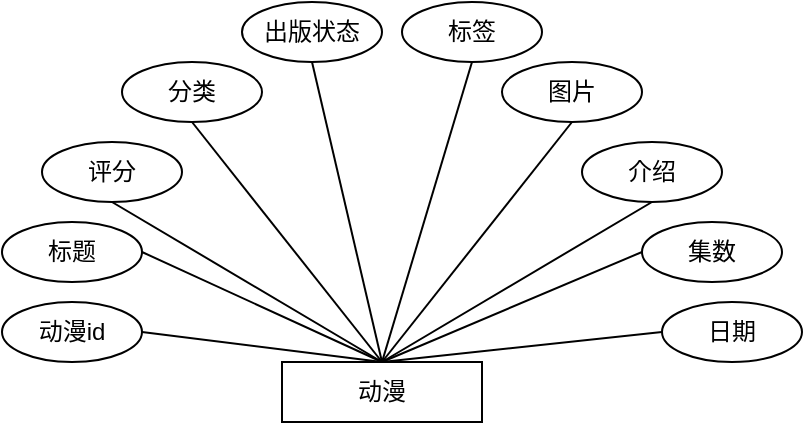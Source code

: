 <mxfile version="17.1.1" type="github" pages="6">
  <diagram id="RtVbiJwxfraDKLLxRP3C" name="动漫">
    <mxGraphModel dx="545" dy="417" grid="1" gridSize="10" guides="1" tooltips="1" connect="1" arrows="1" fold="1" page="1" pageScale="1" pageWidth="850" pageHeight="1100" math="0" shadow="0">
      <root>
        <mxCell id="0" />
        <mxCell id="1" parent="0" />
        <mxCell id="TsMXioSZW6GcAir_vo3O-26" style="edgeStyle=none;shape=connector;rounded=0;orthogonalLoop=1;jettySize=auto;html=1;exitX=0.5;exitY=1;exitDx=0;exitDy=0;labelBackgroundColor=default;fontFamily=Helvetica;fontSize=11;fontColor=default;endArrow=none;endFill=0;strokeColor=default;entryX=0.5;entryY=0;entryDx=0;entryDy=0;" edge="1" parent="1" source="TsMXioSZW6GcAir_vo3O-2" target="TsMXioSZW6GcAir_vo3O-1">
          <mxGeometry relative="1" as="geometry">
            <mxPoint x="320" y="320" as="targetPoint" />
          </mxGeometry>
        </mxCell>
        <mxCell id="TsMXioSZW6GcAir_vo3O-2" value="分类" style="ellipse;whiteSpace=wrap;html=1;" vertex="1" parent="1">
          <mxGeometry x="180" y="170" width="70" height="30" as="geometry" />
        </mxCell>
        <mxCell id="TsMXioSZW6GcAir_vo3O-28" style="edgeStyle=none;shape=connector;rounded=0;orthogonalLoop=1;jettySize=auto;html=1;exitX=1;exitY=0.5;exitDx=0;exitDy=0;labelBackgroundColor=default;fontFamily=Helvetica;fontSize=11;fontColor=default;endArrow=none;endFill=0;strokeColor=default;entryX=0.5;entryY=0;entryDx=0;entryDy=0;" edge="1" parent="1" source="TsMXioSZW6GcAir_vo3O-3" target="TsMXioSZW6GcAir_vo3O-1">
          <mxGeometry relative="1" as="geometry">
            <mxPoint x="330" y="310" as="targetPoint" />
          </mxGeometry>
        </mxCell>
        <mxCell id="TsMXioSZW6GcAir_vo3O-3" value="标题" style="ellipse;whiteSpace=wrap;html=1;" vertex="1" parent="1">
          <mxGeometry x="120" y="250" width="70" height="30" as="geometry" />
        </mxCell>
        <mxCell id="TsMXioSZW6GcAir_vo3O-5" value="动漫id" style="ellipse;whiteSpace=wrap;html=1;" vertex="1" parent="1">
          <mxGeometry x="120" y="290" width="70" height="30" as="geometry" />
        </mxCell>
        <mxCell id="TsMXioSZW6GcAir_vo3O-19" style="rounded=0;orthogonalLoop=1;jettySize=auto;html=1;exitX=0.5;exitY=1;exitDx=0;exitDy=0;entryX=0.5;entryY=0;entryDx=0;entryDy=0;endArrow=none;endFill=0;" edge="1" parent="1" source="TsMXioSZW6GcAir_vo3O-6" target="TsMXioSZW6GcAir_vo3O-1">
          <mxGeometry relative="1" as="geometry" />
        </mxCell>
        <mxCell id="TsMXioSZW6GcAir_vo3O-6" value="出版状态" style="ellipse;whiteSpace=wrap;html=1;" vertex="1" parent="1">
          <mxGeometry x="240" y="140" width="70" height="30" as="geometry" />
        </mxCell>
        <mxCell id="TsMXioSZW6GcAir_vo3O-27" style="edgeStyle=none;shape=connector;rounded=0;orthogonalLoop=1;jettySize=auto;html=1;exitX=0.5;exitY=1;exitDx=0;exitDy=0;entryX=0.5;entryY=0;entryDx=0;entryDy=0;labelBackgroundColor=default;fontFamily=Helvetica;fontSize=11;fontColor=default;endArrow=none;endFill=0;strokeColor=default;" edge="1" parent="1" source="TsMXioSZW6GcAir_vo3O-7" target="TsMXioSZW6GcAir_vo3O-1">
          <mxGeometry relative="1" as="geometry" />
        </mxCell>
        <mxCell id="TsMXioSZW6GcAir_vo3O-7" value="评分" style="ellipse;whiteSpace=wrap;html=1;" vertex="1" parent="1">
          <mxGeometry x="140" y="210" width="70" height="30" as="geometry" />
        </mxCell>
        <mxCell id="TsMXioSZW6GcAir_vo3O-24" style="edgeStyle=none;shape=connector;rounded=0;orthogonalLoop=1;jettySize=auto;html=1;exitX=0;exitY=0.5;exitDx=0;exitDy=0;entryX=0.5;entryY=0;entryDx=0;entryDy=0;labelBackgroundColor=default;fontFamily=Helvetica;fontSize=11;fontColor=default;endArrow=none;endFill=0;strokeColor=default;" edge="1" parent="1" source="TsMXioSZW6GcAir_vo3O-9" target="TsMXioSZW6GcAir_vo3O-1">
          <mxGeometry relative="1" as="geometry" />
        </mxCell>
        <mxCell id="TsMXioSZW6GcAir_vo3O-9" value="集数" style="ellipse;whiteSpace=wrap;html=1;" vertex="1" parent="1">
          <mxGeometry x="440" y="250" width="70" height="30" as="geometry" />
        </mxCell>
        <mxCell id="TsMXioSZW6GcAir_vo3O-22" style="edgeStyle=none;shape=connector;rounded=0;orthogonalLoop=1;jettySize=auto;html=1;exitX=0.5;exitY=1;exitDx=0;exitDy=0;labelBackgroundColor=default;fontFamily=Helvetica;fontSize=11;fontColor=default;endArrow=none;endFill=0;strokeColor=default;entryX=0.5;entryY=0;entryDx=0;entryDy=0;" edge="1" parent="1" source="TsMXioSZW6GcAir_vo3O-10" target="TsMXioSZW6GcAir_vo3O-1">
          <mxGeometry relative="1" as="geometry">
            <mxPoint x="330" y="280" as="targetPoint" />
          </mxGeometry>
        </mxCell>
        <mxCell id="TsMXioSZW6GcAir_vo3O-10" value="介绍" style="ellipse;whiteSpace=wrap;html=1;" vertex="1" parent="1">
          <mxGeometry x="410" y="210" width="70" height="30" as="geometry" />
        </mxCell>
        <mxCell id="TsMXioSZW6GcAir_vo3O-25" style="edgeStyle=none;shape=connector;rounded=0;orthogonalLoop=1;jettySize=auto;html=1;exitX=0;exitY=0.5;exitDx=0;exitDy=0;labelBackgroundColor=default;fontFamily=Helvetica;fontSize=11;fontColor=default;endArrow=none;endFill=0;strokeColor=default;entryX=0.5;entryY=0;entryDx=0;entryDy=0;" edge="1" parent="1" source="TsMXioSZW6GcAir_vo3O-11" target="TsMXioSZW6GcAir_vo3O-1">
          <mxGeometry relative="1" as="geometry">
            <mxPoint x="330" y="280" as="targetPoint" />
          </mxGeometry>
        </mxCell>
        <mxCell id="TsMXioSZW6GcAir_vo3O-11" value="日期" style="ellipse;whiteSpace=wrap;html=1;" vertex="1" parent="1">
          <mxGeometry x="450" y="290" width="70" height="30" as="geometry" />
        </mxCell>
        <mxCell id="TsMXioSZW6GcAir_vo3O-20" style="edgeStyle=none;shape=connector;rounded=0;orthogonalLoop=1;jettySize=auto;html=1;exitX=0.5;exitY=1;exitDx=0;exitDy=0;entryX=0.5;entryY=0;entryDx=0;entryDy=0;labelBackgroundColor=default;fontFamily=Helvetica;fontSize=11;fontColor=default;endArrow=none;endFill=0;strokeColor=default;" edge="1" parent="1" source="TsMXioSZW6GcAir_vo3O-12" target="TsMXioSZW6GcAir_vo3O-1">
          <mxGeometry relative="1" as="geometry" />
        </mxCell>
        <mxCell id="TsMXioSZW6GcAir_vo3O-12" value="标签" style="ellipse;whiteSpace=wrap;html=1;" vertex="1" parent="1">
          <mxGeometry x="320" y="140" width="70" height="30" as="geometry" />
        </mxCell>
        <mxCell id="TsMXioSZW6GcAir_vo3O-21" style="edgeStyle=none;shape=connector;rounded=0;orthogonalLoop=1;jettySize=auto;html=1;exitX=0.5;exitY=1;exitDx=0;exitDy=0;labelBackgroundColor=default;fontFamily=Helvetica;fontSize=11;fontColor=default;endArrow=none;endFill=0;strokeColor=default;entryX=0.5;entryY=0;entryDx=0;entryDy=0;" edge="1" parent="1" source="TsMXioSZW6GcAir_vo3O-15" target="TsMXioSZW6GcAir_vo3O-1">
          <mxGeometry relative="1" as="geometry">
            <mxPoint x="330" y="280" as="targetPoint" />
            <Array as="points" />
          </mxGeometry>
        </mxCell>
        <mxCell id="TsMXioSZW6GcAir_vo3O-15" value="图片" style="ellipse;whiteSpace=wrap;html=1;" vertex="1" parent="1">
          <mxGeometry x="370" y="170" width="70" height="30" as="geometry" />
        </mxCell>
        <mxCell id="TsMXioSZW6GcAir_vo3O-1" value="动漫" style="rounded=0;whiteSpace=wrap;html=1;" vertex="1" parent="1">
          <mxGeometry x="260" y="320" width="100" height="30" as="geometry" />
        </mxCell>
        <mxCell id="TsMXioSZW6GcAir_vo3O-31" value="" style="edgeStyle=none;shape=connector;rounded=0;orthogonalLoop=1;jettySize=auto;html=1;exitX=1;exitY=0.5;exitDx=0;exitDy=0;labelBackgroundColor=default;fontFamily=Helvetica;fontSize=11;fontColor=default;endArrow=none;endFill=0;strokeColor=default;entryX=0.5;entryY=0;entryDx=0;entryDy=0;" edge="1" parent="1" source="TsMXioSZW6GcAir_vo3O-5" target="TsMXioSZW6GcAir_vo3O-1">
          <mxGeometry relative="1" as="geometry">
            <mxPoint x="330" y="310" as="targetPoint" />
            <mxPoint x="170" y="255" as="sourcePoint" />
          </mxGeometry>
        </mxCell>
      </root>
    </mxGraphModel>
  </diagram>
  <diagram id="gP4oaR0fDQ6i805HvMjp" name="用户">
    <mxGraphModel dx="545" dy="417" grid="1" gridSize="10" guides="1" tooltips="1" connect="1" arrows="1" fold="1" page="1" pageScale="1" pageWidth="850" pageHeight="1100" math="0" shadow="0">
      <root>
        <mxCell id="Y8x0huz02O-NLJj5YL9E-0" />
        <mxCell id="Y8x0huz02O-NLJj5YL9E-1" parent="Y8x0huz02O-NLJj5YL9E-0" />
        <mxCell id="ryJ4MdPbTmHFTYvRWPgL-0" style="edgeStyle=none;shape=connector;rounded=0;orthogonalLoop=1;jettySize=auto;html=1;exitX=0.5;exitY=1;exitDx=0;exitDy=0;labelBackgroundColor=default;fontFamily=Helvetica;fontSize=11;fontColor=default;endArrow=none;endFill=0;strokeColor=default;entryX=0.5;entryY=0;entryDx=0;entryDy=0;" edge="1" parent="Y8x0huz02O-NLJj5YL9E-1" source="ryJ4MdPbTmHFTYvRWPgL-1" target="ryJ4MdPbTmHFTYvRWPgL-19">
          <mxGeometry relative="1" as="geometry">
            <mxPoint x="320" y="320" as="targetPoint" />
          </mxGeometry>
        </mxCell>
        <mxCell id="ryJ4MdPbTmHFTYvRWPgL-1" value="昵称" style="ellipse;whiteSpace=wrap;html=1;" vertex="1" parent="Y8x0huz02O-NLJj5YL9E-1">
          <mxGeometry x="170" y="170" width="70" height="30" as="geometry" />
        </mxCell>
        <mxCell id="ryJ4MdPbTmHFTYvRWPgL-2" style="edgeStyle=none;shape=connector;rounded=0;orthogonalLoop=1;jettySize=auto;html=1;exitX=1;exitY=0.5;exitDx=0;exitDy=0;labelBackgroundColor=default;fontFamily=Helvetica;fontSize=11;fontColor=default;endArrow=none;endFill=0;strokeColor=default;entryX=0.5;entryY=0;entryDx=0;entryDy=0;" edge="1" parent="Y8x0huz02O-NLJj5YL9E-1" source="ryJ4MdPbTmHFTYvRWPgL-3" target="ryJ4MdPbTmHFTYvRWPgL-19">
          <mxGeometry relative="1" as="geometry">
            <mxPoint x="330" y="310" as="targetPoint" />
          </mxGeometry>
        </mxCell>
        <mxCell id="ryJ4MdPbTmHFTYvRWPgL-3" value="用户名" style="ellipse;whiteSpace=wrap;html=1;" vertex="1" parent="Y8x0huz02O-NLJj5YL9E-1">
          <mxGeometry x="120" y="250" width="70" height="30" as="geometry" />
        </mxCell>
        <mxCell id="ryJ4MdPbTmHFTYvRWPgL-4" value="用户id" style="ellipse;whiteSpace=wrap;html=1;" vertex="1" parent="Y8x0huz02O-NLJj5YL9E-1">
          <mxGeometry x="120" y="290" width="70" height="30" as="geometry" />
        </mxCell>
        <mxCell id="ryJ4MdPbTmHFTYvRWPgL-5" style="rounded=0;orthogonalLoop=1;jettySize=auto;html=1;exitX=0.5;exitY=1;exitDx=0;exitDy=0;entryX=0.5;entryY=0;entryDx=0;entryDy=0;endArrow=none;endFill=0;" edge="1" parent="Y8x0huz02O-NLJj5YL9E-1" source="ryJ4MdPbTmHFTYvRWPgL-6" target="ryJ4MdPbTmHFTYvRWPgL-19">
          <mxGeometry relative="1" as="geometry" />
        </mxCell>
        <mxCell id="ryJ4MdPbTmHFTYvRWPgL-6" value="手机号码" style="ellipse;whiteSpace=wrap;html=1;" vertex="1" parent="Y8x0huz02O-NLJj5YL9E-1">
          <mxGeometry x="205" y="130" width="70" height="30" as="geometry" />
        </mxCell>
        <mxCell id="ryJ4MdPbTmHFTYvRWPgL-7" style="edgeStyle=none;shape=connector;rounded=0;orthogonalLoop=1;jettySize=auto;html=1;exitX=0.5;exitY=1;exitDx=0;exitDy=0;entryX=0.5;entryY=0;entryDx=0;entryDy=0;labelBackgroundColor=default;fontFamily=Helvetica;fontSize=11;fontColor=default;endArrow=none;endFill=0;strokeColor=default;" edge="1" parent="Y8x0huz02O-NLJj5YL9E-1" source="ryJ4MdPbTmHFTYvRWPgL-8" target="ryJ4MdPbTmHFTYvRWPgL-19">
          <mxGeometry relative="1" as="geometry" />
        </mxCell>
        <mxCell id="ryJ4MdPbTmHFTYvRWPgL-8" value="密码" style="ellipse;whiteSpace=wrap;html=1;" vertex="1" parent="Y8x0huz02O-NLJj5YL9E-1">
          <mxGeometry x="140" y="210" width="70" height="30" as="geometry" />
        </mxCell>
        <mxCell id="ryJ4MdPbTmHFTYvRWPgL-9" style="edgeStyle=none;shape=connector;rounded=0;orthogonalLoop=1;jettySize=auto;html=1;exitX=0;exitY=0.5;exitDx=0;exitDy=0;entryX=0.5;entryY=0;entryDx=0;entryDy=0;labelBackgroundColor=default;fontFamily=Helvetica;fontSize=11;fontColor=default;endArrow=none;endFill=0;strokeColor=default;" edge="1" parent="Y8x0huz02O-NLJj5YL9E-1" source="ryJ4MdPbTmHFTYvRWPgL-10" target="ryJ4MdPbTmHFTYvRWPgL-19">
          <mxGeometry relative="1" as="geometry" />
        </mxCell>
        <mxCell id="ryJ4MdPbTmHFTYvRWPgL-10" value="权限" style="ellipse;whiteSpace=wrap;html=1;" vertex="1" parent="Y8x0huz02O-NLJj5YL9E-1">
          <mxGeometry x="440" y="250" width="70" height="30" as="geometry" />
        </mxCell>
        <mxCell id="ryJ4MdPbTmHFTYvRWPgL-11" style="edgeStyle=none;shape=connector;rounded=0;orthogonalLoop=1;jettySize=auto;html=1;exitX=0.5;exitY=1;exitDx=0;exitDy=0;labelBackgroundColor=default;fontFamily=Helvetica;fontSize=11;fontColor=default;endArrow=none;endFill=0;strokeColor=default;entryX=0.5;entryY=0;entryDx=0;entryDy=0;" edge="1" parent="Y8x0huz02O-NLJj5YL9E-1" source="ryJ4MdPbTmHFTYvRWPgL-12" target="ryJ4MdPbTmHFTYvRWPgL-19">
          <mxGeometry relative="1" as="geometry">
            <mxPoint x="330" y="280" as="targetPoint" />
          </mxGeometry>
        </mxCell>
        <mxCell id="ryJ4MdPbTmHFTYvRWPgL-12" value="性别" style="ellipse;whiteSpace=wrap;html=1;" vertex="1" parent="Y8x0huz02O-NLJj5YL9E-1">
          <mxGeometry x="410" y="210" width="70" height="30" as="geometry" />
        </mxCell>
        <mxCell id="ryJ4MdPbTmHFTYvRWPgL-13" style="edgeStyle=none;shape=connector;rounded=0;orthogonalLoop=1;jettySize=auto;html=1;exitX=0;exitY=0.5;exitDx=0;exitDy=0;labelBackgroundColor=default;fontFamily=Helvetica;fontSize=11;fontColor=default;endArrow=none;endFill=0;strokeColor=default;entryX=0.5;entryY=0;entryDx=0;entryDy=0;" edge="1" parent="Y8x0huz02O-NLJj5YL9E-1" source="ryJ4MdPbTmHFTYvRWPgL-14" target="ryJ4MdPbTmHFTYvRWPgL-19">
          <mxGeometry relative="1" as="geometry">
            <mxPoint x="330" y="280" as="targetPoint" />
          </mxGeometry>
        </mxCell>
        <mxCell id="ryJ4MdPbTmHFTYvRWPgL-14" value="注册日期" style="ellipse;whiteSpace=wrap;html=1;" vertex="1" parent="Y8x0huz02O-NLJj5YL9E-1">
          <mxGeometry x="450" y="290" width="70" height="30" as="geometry" />
        </mxCell>
        <mxCell id="ryJ4MdPbTmHFTYvRWPgL-15" style="edgeStyle=none;shape=connector;rounded=0;orthogonalLoop=1;jettySize=auto;html=1;exitX=0.5;exitY=1;exitDx=0;exitDy=0;entryX=0.5;entryY=0;entryDx=0;entryDy=0;labelBackgroundColor=default;fontFamily=Helvetica;fontSize=11;fontColor=default;endArrow=none;endFill=0;strokeColor=default;" edge="1" parent="Y8x0huz02O-NLJj5YL9E-1" source="ryJ4MdPbTmHFTYvRWPgL-16" target="ryJ4MdPbTmHFTYvRWPgL-19">
          <mxGeometry relative="1" as="geometry" />
        </mxCell>
        <mxCell id="ryJ4MdPbTmHFTYvRWPgL-16" value="出生日期" style="ellipse;whiteSpace=wrap;html=1;" vertex="1" parent="Y8x0huz02O-NLJj5YL9E-1">
          <mxGeometry x="345" y="130" width="70" height="30" as="geometry" />
        </mxCell>
        <mxCell id="ryJ4MdPbTmHFTYvRWPgL-17" style="edgeStyle=none;shape=connector;rounded=0;orthogonalLoop=1;jettySize=auto;html=1;exitX=0.5;exitY=1;exitDx=0;exitDy=0;labelBackgroundColor=default;fontFamily=Helvetica;fontSize=11;fontColor=default;endArrow=none;endFill=0;strokeColor=default;entryX=0.5;entryY=0;entryDx=0;entryDy=0;" edge="1" parent="Y8x0huz02O-NLJj5YL9E-1" source="ryJ4MdPbTmHFTYvRWPgL-18" target="ryJ4MdPbTmHFTYvRWPgL-19">
          <mxGeometry relative="1" as="geometry">
            <mxPoint x="330" y="280" as="targetPoint" />
            <Array as="points" />
          </mxGeometry>
        </mxCell>
        <mxCell id="ryJ4MdPbTmHFTYvRWPgL-18" value="介绍" style="ellipse;whiteSpace=wrap;html=1;" vertex="1" parent="Y8x0huz02O-NLJj5YL9E-1">
          <mxGeometry x="390" y="170" width="70" height="30" as="geometry" />
        </mxCell>
        <mxCell id="ryJ4MdPbTmHFTYvRWPgL-19" value="用户" style="rounded=0;whiteSpace=wrap;html=1;" vertex="1" parent="Y8x0huz02O-NLJj5YL9E-1">
          <mxGeometry x="260" y="320" width="100" height="30" as="geometry" />
        </mxCell>
        <mxCell id="ryJ4MdPbTmHFTYvRWPgL-20" value="" style="edgeStyle=none;shape=connector;rounded=0;orthogonalLoop=1;jettySize=auto;html=1;exitX=1;exitY=0.5;exitDx=0;exitDy=0;labelBackgroundColor=default;fontFamily=Helvetica;fontSize=11;fontColor=default;endArrow=none;endFill=0;strokeColor=default;entryX=0.5;entryY=0;entryDx=0;entryDy=0;" edge="1" parent="Y8x0huz02O-NLJj5YL9E-1" source="ryJ4MdPbTmHFTYvRWPgL-4" target="ryJ4MdPbTmHFTYvRWPgL-19">
          <mxGeometry relative="1" as="geometry">
            <mxPoint x="330" y="310" as="targetPoint" />
            <mxPoint x="170" y="255" as="sourcePoint" />
          </mxGeometry>
        </mxCell>
        <mxCell id="ryJ4MdPbTmHFTYvRWPgL-22" style="edgeStyle=none;shape=connector;rounded=0;orthogonalLoop=1;jettySize=auto;html=1;exitX=0.5;exitY=1;exitDx=0;exitDy=0;entryX=0.5;entryY=0;entryDx=0;entryDy=0;labelBackgroundColor=default;fontFamily=Helvetica;fontSize=11;fontColor=default;endArrow=none;endFill=0;strokeColor=default;" edge="1" parent="Y8x0huz02O-NLJj5YL9E-1" source="ryJ4MdPbTmHFTYvRWPgL-21" target="ryJ4MdPbTmHFTYvRWPgL-19">
          <mxGeometry relative="1" as="geometry" />
        </mxCell>
        <mxCell id="ryJ4MdPbTmHFTYvRWPgL-21" value="头像" style="ellipse;whiteSpace=wrap;html=1;" vertex="1" parent="Y8x0huz02O-NLJj5YL9E-1">
          <mxGeometry x="275" y="110" width="70" height="30" as="geometry" />
        </mxCell>
      </root>
    </mxGraphModel>
  </diagram>
  <diagram id="OWzv1JHO6eDKrAHMJIfD" name="评论">
    <mxGraphModel dx="545" dy="417" grid="1" gridSize="10" guides="1" tooltips="1" connect="1" arrows="1" fold="1" page="1" pageScale="1" pageWidth="850" pageHeight="1100" math="0" shadow="0">
      <root>
        <mxCell id="SLYMrDssIBiIdeksEhnC-0" />
        <mxCell id="SLYMrDssIBiIdeksEhnC-1" parent="SLYMrDssIBiIdeksEhnC-0" />
        <mxCell id="SLYMrDssIBiIdeksEhnC-7" value="评论id" style="ellipse;whiteSpace=wrap;html=1;" vertex="1" parent="SLYMrDssIBiIdeksEhnC-1">
          <mxGeometry x="120" y="290" width="70" height="30" as="geometry" />
        </mxCell>
        <mxCell id="SLYMrDssIBiIdeksEhnC-8" style="rounded=0;orthogonalLoop=1;jettySize=auto;html=1;exitX=0.5;exitY=1;exitDx=0;exitDy=0;entryX=0.5;entryY=0;entryDx=0;entryDy=0;endArrow=none;endFill=0;" edge="1" parent="SLYMrDssIBiIdeksEhnC-1" source="SLYMrDssIBiIdeksEhnC-9" target="SLYMrDssIBiIdeksEhnC-22">
          <mxGeometry relative="1" as="geometry" />
        </mxCell>
        <mxCell id="SLYMrDssIBiIdeksEhnC-9" value="内容" style="ellipse;whiteSpace=wrap;html=1;" vertex="1" parent="SLYMrDssIBiIdeksEhnC-1">
          <mxGeometry x="160" y="250" width="70" height="30" as="geometry" />
        </mxCell>
        <mxCell id="SLYMrDssIBiIdeksEhnC-12" style="edgeStyle=none;shape=connector;rounded=0;orthogonalLoop=1;jettySize=auto;html=1;exitX=0;exitY=0.5;exitDx=0;exitDy=0;entryX=0.5;entryY=0;entryDx=0;entryDy=0;labelBackgroundColor=default;fontFamily=Helvetica;fontSize=11;fontColor=default;endArrow=none;endFill=0;strokeColor=default;" edge="1" parent="SLYMrDssIBiIdeksEhnC-1" source="SLYMrDssIBiIdeksEhnC-13" target="SLYMrDssIBiIdeksEhnC-22">
          <mxGeometry relative="1" as="geometry" />
        </mxCell>
        <mxCell id="SLYMrDssIBiIdeksEhnC-13" value="用户id" style="ellipse;whiteSpace=wrap;html=1;" vertex="1" parent="SLYMrDssIBiIdeksEhnC-1">
          <mxGeometry x="390" y="250" width="70" height="30" as="geometry" />
        </mxCell>
        <mxCell id="SLYMrDssIBiIdeksEhnC-16" style="edgeStyle=none;shape=connector;rounded=0;orthogonalLoop=1;jettySize=auto;html=1;exitX=0;exitY=0.5;exitDx=0;exitDy=0;labelBackgroundColor=default;fontFamily=Helvetica;fontSize=11;fontColor=default;endArrow=none;endFill=0;strokeColor=default;entryX=0.5;entryY=0;entryDx=0;entryDy=0;" edge="1" parent="SLYMrDssIBiIdeksEhnC-1" source="SLYMrDssIBiIdeksEhnC-17" target="SLYMrDssIBiIdeksEhnC-22">
          <mxGeometry relative="1" as="geometry">
            <mxPoint x="330" y="280" as="targetPoint" />
          </mxGeometry>
        </mxCell>
        <mxCell id="SLYMrDssIBiIdeksEhnC-17" value="审核状态" style="ellipse;whiteSpace=wrap;html=1;" vertex="1" parent="SLYMrDssIBiIdeksEhnC-1">
          <mxGeometry x="420" y="290" width="70" height="30" as="geometry" />
        </mxCell>
        <mxCell id="SLYMrDssIBiIdeksEhnC-18" style="edgeStyle=none;shape=connector;rounded=0;orthogonalLoop=1;jettySize=auto;html=1;exitX=0.5;exitY=1;exitDx=0;exitDy=0;entryX=0.5;entryY=0;entryDx=0;entryDy=0;labelBackgroundColor=default;fontFamily=Helvetica;fontSize=11;fontColor=default;endArrow=none;endFill=0;strokeColor=default;" edge="1" parent="SLYMrDssIBiIdeksEhnC-1" source="SLYMrDssIBiIdeksEhnC-19" target="SLYMrDssIBiIdeksEhnC-22">
          <mxGeometry relative="1" as="geometry" />
        </mxCell>
        <mxCell id="SLYMrDssIBiIdeksEhnC-19" value="发表时间" style="ellipse;whiteSpace=wrap;html=1;" vertex="1" parent="SLYMrDssIBiIdeksEhnC-1">
          <mxGeometry x="220" y="220" width="70" height="30" as="geometry" />
        </mxCell>
        <mxCell id="SLYMrDssIBiIdeksEhnC-20" style="edgeStyle=none;shape=connector;rounded=0;orthogonalLoop=1;jettySize=auto;html=1;exitX=0.5;exitY=1;exitDx=0;exitDy=0;labelBackgroundColor=default;fontFamily=Helvetica;fontSize=11;fontColor=default;endArrow=none;endFill=0;strokeColor=default;entryX=0.5;entryY=0;entryDx=0;entryDy=0;" edge="1" parent="SLYMrDssIBiIdeksEhnC-1" source="SLYMrDssIBiIdeksEhnC-21" target="SLYMrDssIBiIdeksEhnC-22">
          <mxGeometry relative="1" as="geometry">
            <mxPoint x="330" y="280" as="targetPoint" />
            <Array as="points" />
          </mxGeometry>
        </mxCell>
        <mxCell id="SLYMrDssIBiIdeksEhnC-21" value="动漫id" style="ellipse;whiteSpace=wrap;html=1;" vertex="1" parent="SLYMrDssIBiIdeksEhnC-1">
          <mxGeometry x="310" y="220" width="70" height="30" as="geometry" />
        </mxCell>
        <mxCell id="SLYMrDssIBiIdeksEhnC-22" value="评论" style="rounded=0;whiteSpace=wrap;html=1;" vertex="1" parent="SLYMrDssIBiIdeksEhnC-1">
          <mxGeometry x="260" y="320" width="100" height="30" as="geometry" />
        </mxCell>
        <mxCell id="SLYMrDssIBiIdeksEhnC-23" value="" style="edgeStyle=none;shape=connector;rounded=0;orthogonalLoop=1;jettySize=auto;html=1;exitX=1;exitY=0.5;exitDx=0;exitDy=0;labelBackgroundColor=default;fontFamily=Helvetica;fontSize=11;fontColor=default;endArrow=none;endFill=0;strokeColor=default;entryX=0.5;entryY=0;entryDx=0;entryDy=0;" edge="1" parent="SLYMrDssIBiIdeksEhnC-1" source="SLYMrDssIBiIdeksEhnC-7" target="SLYMrDssIBiIdeksEhnC-22">
          <mxGeometry relative="1" as="geometry">
            <mxPoint x="330" y="310" as="targetPoint" />
            <mxPoint x="170" y="255" as="sourcePoint" />
          </mxGeometry>
        </mxCell>
      </root>
    </mxGraphModel>
  </diagram>
  <diagram id="OxOuTVWoeQt1wlj5oggA" name="回复">
    <mxGraphModel dx="545" dy="417" grid="1" gridSize="10" guides="1" tooltips="1" connect="1" arrows="1" fold="1" page="1" pageScale="1" pageWidth="850" pageHeight="1100" math="0" shadow="0">
      <root>
        <mxCell id="FiTQ-bRqiKPeu-xEquxC-0" />
        <mxCell id="FiTQ-bRqiKPeu-xEquxC-1" parent="FiTQ-bRqiKPeu-xEquxC-0" />
        <mxCell id="4OTkbudmXLv63_RJwgAq-0" value="回复id" style="ellipse;whiteSpace=wrap;html=1;" vertex="1" parent="FiTQ-bRqiKPeu-xEquxC-1">
          <mxGeometry x="120" y="290" width="70" height="30" as="geometry" />
        </mxCell>
        <mxCell id="4OTkbudmXLv63_RJwgAq-1" style="rounded=0;orthogonalLoop=1;jettySize=auto;html=1;exitX=0.5;exitY=1;exitDx=0;exitDy=0;entryX=0.5;entryY=0;entryDx=0;entryDy=0;endArrow=none;endFill=0;" edge="1" parent="FiTQ-bRqiKPeu-xEquxC-1" source="4OTkbudmXLv63_RJwgAq-2" target="4OTkbudmXLv63_RJwgAq-11">
          <mxGeometry relative="1" as="geometry" />
        </mxCell>
        <mxCell id="4OTkbudmXLv63_RJwgAq-2" value="评论id" style="ellipse;whiteSpace=wrap;html=1;" vertex="1" parent="FiTQ-bRqiKPeu-xEquxC-1">
          <mxGeometry x="160" y="250" width="70" height="30" as="geometry" />
        </mxCell>
        <mxCell id="4OTkbudmXLv63_RJwgAq-3" style="edgeStyle=none;shape=connector;rounded=0;orthogonalLoop=1;jettySize=auto;html=1;exitX=0;exitY=0.5;exitDx=0;exitDy=0;entryX=0.5;entryY=0;entryDx=0;entryDy=0;labelBackgroundColor=default;fontFamily=Helvetica;fontSize=11;fontColor=default;endArrow=none;endFill=0;strokeColor=default;" edge="1" parent="FiTQ-bRqiKPeu-xEquxC-1" source="4OTkbudmXLv63_RJwgAq-4" target="4OTkbudmXLv63_RJwgAq-11">
          <mxGeometry relative="1" as="geometry" />
        </mxCell>
        <mxCell id="4OTkbudmXLv63_RJwgAq-4" value="发表时间" style="ellipse;whiteSpace=wrap;html=1;" vertex="1" parent="FiTQ-bRqiKPeu-xEquxC-1">
          <mxGeometry x="390" y="250" width="70" height="30" as="geometry" />
        </mxCell>
        <mxCell id="4OTkbudmXLv63_RJwgAq-5" style="edgeStyle=none;shape=connector;rounded=0;orthogonalLoop=1;jettySize=auto;html=1;exitX=0;exitY=0.5;exitDx=0;exitDy=0;labelBackgroundColor=default;fontFamily=Helvetica;fontSize=11;fontColor=default;endArrow=none;endFill=0;strokeColor=default;entryX=0.5;entryY=0;entryDx=0;entryDy=0;" edge="1" parent="FiTQ-bRqiKPeu-xEquxC-1" source="4OTkbudmXLv63_RJwgAq-6" target="4OTkbudmXLv63_RJwgAq-11">
          <mxGeometry relative="1" as="geometry">
            <mxPoint x="330" y="280" as="targetPoint" />
          </mxGeometry>
        </mxCell>
        <mxCell id="4OTkbudmXLv63_RJwgAq-6" value="审核状态" style="ellipse;whiteSpace=wrap;html=1;" vertex="1" parent="FiTQ-bRqiKPeu-xEquxC-1">
          <mxGeometry x="420" y="290" width="70" height="30" as="geometry" />
        </mxCell>
        <mxCell id="4OTkbudmXLv63_RJwgAq-7" style="edgeStyle=none;shape=connector;rounded=0;orthogonalLoop=1;jettySize=auto;html=1;exitX=0.5;exitY=1;exitDx=0;exitDy=0;entryX=0.5;entryY=0;entryDx=0;entryDy=0;labelBackgroundColor=default;fontFamily=Helvetica;fontSize=11;fontColor=default;endArrow=none;endFill=0;strokeColor=default;" edge="1" parent="FiTQ-bRqiKPeu-xEquxC-1" source="4OTkbudmXLv63_RJwgAq-8" target="4OTkbudmXLv63_RJwgAq-11">
          <mxGeometry relative="1" as="geometry" />
        </mxCell>
        <mxCell id="4OTkbudmXLv63_RJwgAq-8" value="发表用户id" style="ellipse;whiteSpace=wrap;html=1;" vertex="1" parent="FiTQ-bRqiKPeu-xEquxC-1">
          <mxGeometry x="220" y="220" width="70" height="30" as="geometry" />
        </mxCell>
        <mxCell id="4OTkbudmXLv63_RJwgAq-9" style="edgeStyle=none;shape=connector;rounded=0;orthogonalLoop=1;jettySize=auto;html=1;exitX=0.5;exitY=1;exitDx=0;exitDy=0;labelBackgroundColor=default;fontFamily=Helvetica;fontSize=11;fontColor=default;endArrow=none;endFill=0;strokeColor=default;entryX=0.5;entryY=0;entryDx=0;entryDy=0;" edge="1" parent="FiTQ-bRqiKPeu-xEquxC-1" source="4OTkbudmXLv63_RJwgAq-10" target="4OTkbudmXLv63_RJwgAq-11">
          <mxGeometry relative="1" as="geometry">
            <mxPoint x="330" y="280" as="targetPoint" />
            <Array as="points" />
          </mxGeometry>
        </mxCell>
        <mxCell id="4OTkbudmXLv63_RJwgAq-10" value="回复用户id" style="ellipse;whiteSpace=wrap;html=1;" vertex="1" parent="FiTQ-bRqiKPeu-xEquxC-1">
          <mxGeometry x="310" y="220" width="70" height="30" as="geometry" />
        </mxCell>
        <mxCell id="4OTkbudmXLv63_RJwgAq-11" value="回复" style="rounded=0;whiteSpace=wrap;html=1;" vertex="1" parent="FiTQ-bRqiKPeu-xEquxC-1">
          <mxGeometry x="260" y="320" width="100" height="30" as="geometry" />
        </mxCell>
        <mxCell id="4OTkbudmXLv63_RJwgAq-12" value="" style="edgeStyle=none;shape=connector;rounded=0;orthogonalLoop=1;jettySize=auto;html=1;exitX=1;exitY=0.5;exitDx=0;exitDy=0;labelBackgroundColor=default;fontFamily=Helvetica;fontSize=11;fontColor=default;endArrow=none;endFill=0;strokeColor=default;entryX=0.5;entryY=0;entryDx=0;entryDy=0;" edge="1" parent="FiTQ-bRqiKPeu-xEquxC-1" source="4OTkbudmXLv63_RJwgAq-0" target="4OTkbudmXLv63_RJwgAq-11">
          <mxGeometry relative="1" as="geometry">
            <mxPoint x="330" y="310" as="targetPoint" />
            <mxPoint x="170" y="255" as="sourcePoint" />
          </mxGeometry>
        </mxCell>
      </root>
    </mxGraphModel>
  </diagram>
  <diagram id="x3kTcd1LN2tNLFN4vfk8" name="分类">
    <mxGraphModel dx="545" dy="417" grid="1" gridSize="10" guides="1" tooltips="1" connect="1" arrows="1" fold="1" page="1" pageScale="1" pageWidth="850" pageHeight="1100" math="0" shadow="0">
      <root>
        <mxCell id="ls-eTg-c8d7p7p6_kGll-0" />
        <mxCell id="ls-eTg-c8d7p7p6_kGll-1" parent="ls-eTg-c8d7p7p6_kGll-0" />
        <mxCell id="nQj0ndkurKpkT0B8zmmz-0" value="分类id" style="ellipse;whiteSpace=wrap;html=1;" vertex="1" parent="ls-eTg-c8d7p7p6_kGll-1">
          <mxGeometry x="230" y="270" width="70" height="30" as="geometry" />
        </mxCell>
        <mxCell id="nQj0ndkurKpkT0B8zmmz-1" style="rounded=0;orthogonalLoop=1;jettySize=auto;html=1;exitX=0.5;exitY=1;exitDx=0;exitDy=0;entryX=0.5;entryY=0;entryDx=0;entryDy=0;endArrow=none;endFill=0;" edge="1" parent="ls-eTg-c8d7p7p6_kGll-1" source="nQj0ndkurKpkT0B8zmmz-2" target="nQj0ndkurKpkT0B8zmmz-11">
          <mxGeometry relative="1" as="geometry" />
        </mxCell>
        <mxCell id="nQj0ndkurKpkT0B8zmmz-2" value="分类名" style="ellipse;whiteSpace=wrap;html=1;" vertex="1" parent="ls-eTg-c8d7p7p6_kGll-1">
          <mxGeometry x="320" y="270" width="70" height="30" as="geometry" />
        </mxCell>
        <mxCell id="nQj0ndkurKpkT0B8zmmz-11" value="分类" style="rounded=0;whiteSpace=wrap;html=1;" vertex="1" parent="ls-eTg-c8d7p7p6_kGll-1">
          <mxGeometry x="260" y="320" width="100" height="30" as="geometry" />
        </mxCell>
        <mxCell id="nQj0ndkurKpkT0B8zmmz-12" value="" style="edgeStyle=none;shape=connector;rounded=0;orthogonalLoop=1;jettySize=auto;html=1;exitX=0.5;exitY=1;exitDx=0;exitDy=0;labelBackgroundColor=default;fontFamily=Helvetica;fontSize=11;fontColor=default;endArrow=none;endFill=0;strokeColor=default;entryX=0.5;entryY=0;entryDx=0;entryDy=0;" edge="1" parent="ls-eTg-c8d7p7p6_kGll-1" source="nQj0ndkurKpkT0B8zmmz-0" target="nQj0ndkurKpkT0B8zmmz-11">
          <mxGeometry relative="1" as="geometry">
            <mxPoint x="330" y="310" as="targetPoint" />
            <mxPoint x="170" y="255" as="sourcePoint" />
          </mxGeometry>
        </mxCell>
      </root>
    </mxGraphModel>
  </diagram>
  <diagram id="t5999oMp_WU2x4Enfxv5" name="公告">
    <mxGraphModel dx="545" dy="417" grid="1" gridSize="10" guides="1" tooltips="1" connect="1" arrows="1" fold="1" page="1" pageScale="1" pageWidth="850" pageHeight="1100" math="0" shadow="0">
      <root>
        <mxCell id="x0zMNbFVjlQ_H6Bn9MZv-0" />
        <mxCell id="x0zMNbFVjlQ_H6Bn9MZv-1" parent="x0zMNbFVjlQ_H6Bn9MZv-0" />
        <mxCell id="UONeMBMOLy7lTxje0shp-0" value="公告id" style="ellipse;whiteSpace=wrap;html=1;" vertex="1" parent="x0zMNbFVjlQ_H6Bn9MZv-1">
          <mxGeometry x="170" y="270" width="70" height="30" as="geometry" />
        </mxCell>
        <mxCell id="UONeMBMOLy7lTxje0shp-1" style="rounded=0;orthogonalLoop=1;jettySize=auto;html=1;exitX=0.5;exitY=1;exitDx=0;exitDy=0;entryX=0.5;entryY=0;entryDx=0;entryDy=0;endArrow=none;endFill=0;" edge="1" parent="x0zMNbFVjlQ_H6Bn9MZv-1" source="UONeMBMOLy7lTxje0shp-2" target="UONeMBMOLy7lTxje0shp-11">
          <mxGeometry relative="1" as="geometry" />
        </mxCell>
        <mxCell id="UONeMBMOLy7lTxje0shp-2" value="内容" style="ellipse;whiteSpace=wrap;html=1;" vertex="1" parent="x0zMNbFVjlQ_H6Bn9MZv-1">
          <mxGeometry x="240" y="240" width="70" height="30" as="geometry" />
        </mxCell>
        <mxCell id="UONeMBMOLy7lTxje0shp-5" style="edgeStyle=none;shape=connector;rounded=0;orthogonalLoop=1;jettySize=auto;html=1;exitX=0;exitY=0.5;exitDx=0;exitDy=0;labelBackgroundColor=default;fontFamily=Helvetica;fontSize=11;fontColor=default;endArrow=none;endFill=0;strokeColor=default;entryX=0.5;entryY=0;entryDx=0;entryDy=0;" edge="1" parent="x0zMNbFVjlQ_H6Bn9MZv-1" source="UONeMBMOLy7lTxje0shp-6" target="UONeMBMOLy7lTxje0shp-11">
          <mxGeometry relative="1" as="geometry">
            <mxPoint x="330" y="280" as="targetPoint" />
          </mxGeometry>
        </mxCell>
        <mxCell id="UONeMBMOLy7lTxje0shp-6" value="已读用户id" style="ellipse;whiteSpace=wrap;html=1;" vertex="1" parent="x0zMNbFVjlQ_H6Bn9MZv-1">
          <mxGeometry x="400" y="270" width="70" height="30" as="geometry" />
        </mxCell>
        <mxCell id="UONeMBMOLy7lTxje0shp-7" style="edgeStyle=none;shape=connector;rounded=0;orthogonalLoop=1;jettySize=auto;html=1;exitX=0.5;exitY=1;exitDx=0;exitDy=0;entryX=0.5;entryY=0;entryDx=0;entryDy=0;labelBackgroundColor=default;fontFamily=Helvetica;fontSize=11;fontColor=default;endArrow=none;endFill=0;strokeColor=default;" edge="1" parent="x0zMNbFVjlQ_H6Bn9MZv-1" source="UONeMBMOLy7lTxje0shp-8" target="UONeMBMOLy7lTxje0shp-11">
          <mxGeometry relative="1" as="geometry" />
        </mxCell>
        <mxCell id="UONeMBMOLy7lTxje0shp-8" value="发表时间" style="ellipse;whiteSpace=wrap;html=1;" vertex="1" parent="x0zMNbFVjlQ_H6Bn9MZv-1">
          <mxGeometry x="330" y="240" width="70" height="30" as="geometry" />
        </mxCell>
        <mxCell id="UONeMBMOLy7lTxje0shp-11" value="公告" style="rounded=0;whiteSpace=wrap;html=1;" vertex="1" parent="x0zMNbFVjlQ_H6Bn9MZv-1">
          <mxGeometry x="270" y="320" width="100" height="30" as="geometry" />
        </mxCell>
        <mxCell id="UONeMBMOLy7lTxje0shp-12" value="" style="edgeStyle=none;shape=connector;rounded=0;orthogonalLoop=1;jettySize=auto;html=1;exitX=1;exitY=0.5;exitDx=0;exitDy=0;labelBackgroundColor=default;fontFamily=Helvetica;fontSize=11;fontColor=default;endArrow=none;endFill=0;strokeColor=default;entryX=0.5;entryY=0;entryDx=0;entryDy=0;" edge="1" parent="x0zMNbFVjlQ_H6Bn9MZv-1" source="UONeMBMOLy7lTxje0shp-0" target="UONeMBMOLy7lTxje0shp-11">
          <mxGeometry relative="1" as="geometry">
            <mxPoint x="330" y="310" as="targetPoint" />
            <mxPoint x="170" y="255" as="sourcePoint" />
          </mxGeometry>
        </mxCell>
      </root>
    </mxGraphModel>
  </diagram>
</mxfile>
